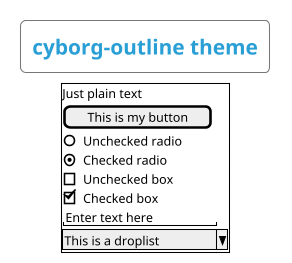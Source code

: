 ' Do not edit
' Theme Gallery
' autogenerated by script
'
@startsalt
!theme cyborg-outline
title cyborg-outline theme
{+
  Just plain text
  [This is my button]
  ()  Unchecked radio
  (X) Checked radio
  []  Unchecked box
  [X] Checked box
  "Enter text here   "
  ^This is a droplist^
}
@endsalt